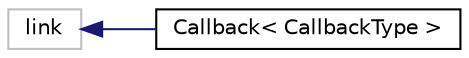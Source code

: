 digraph "Graphical Class Hierarchy"
{
  bgcolor="transparent";
  edge [fontname="Helvetica",fontsize="10",labelfontname="Helvetica",labelfontsize="10"];
  node [fontname="Helvetica",fontsize="10",shape=record];
  rankdir="LR";
  Node1 [label="link",height=0.2,width=0.4,color="grey75"];
  Node1 -> Node2 [dir="back",color="midnightblue",fontsize="10",style="solid",fontname="Helvetica"];
  Node2 [label="Callback\< CallbackType \>",height=0.2,width=0.4,color="black",URL="$a00200.html",tooltip="Abstract class to handle automatic call-back registration with the CallbackRegistry. Derive from this class and extend by adding the appropriate callback functions. "];
}
